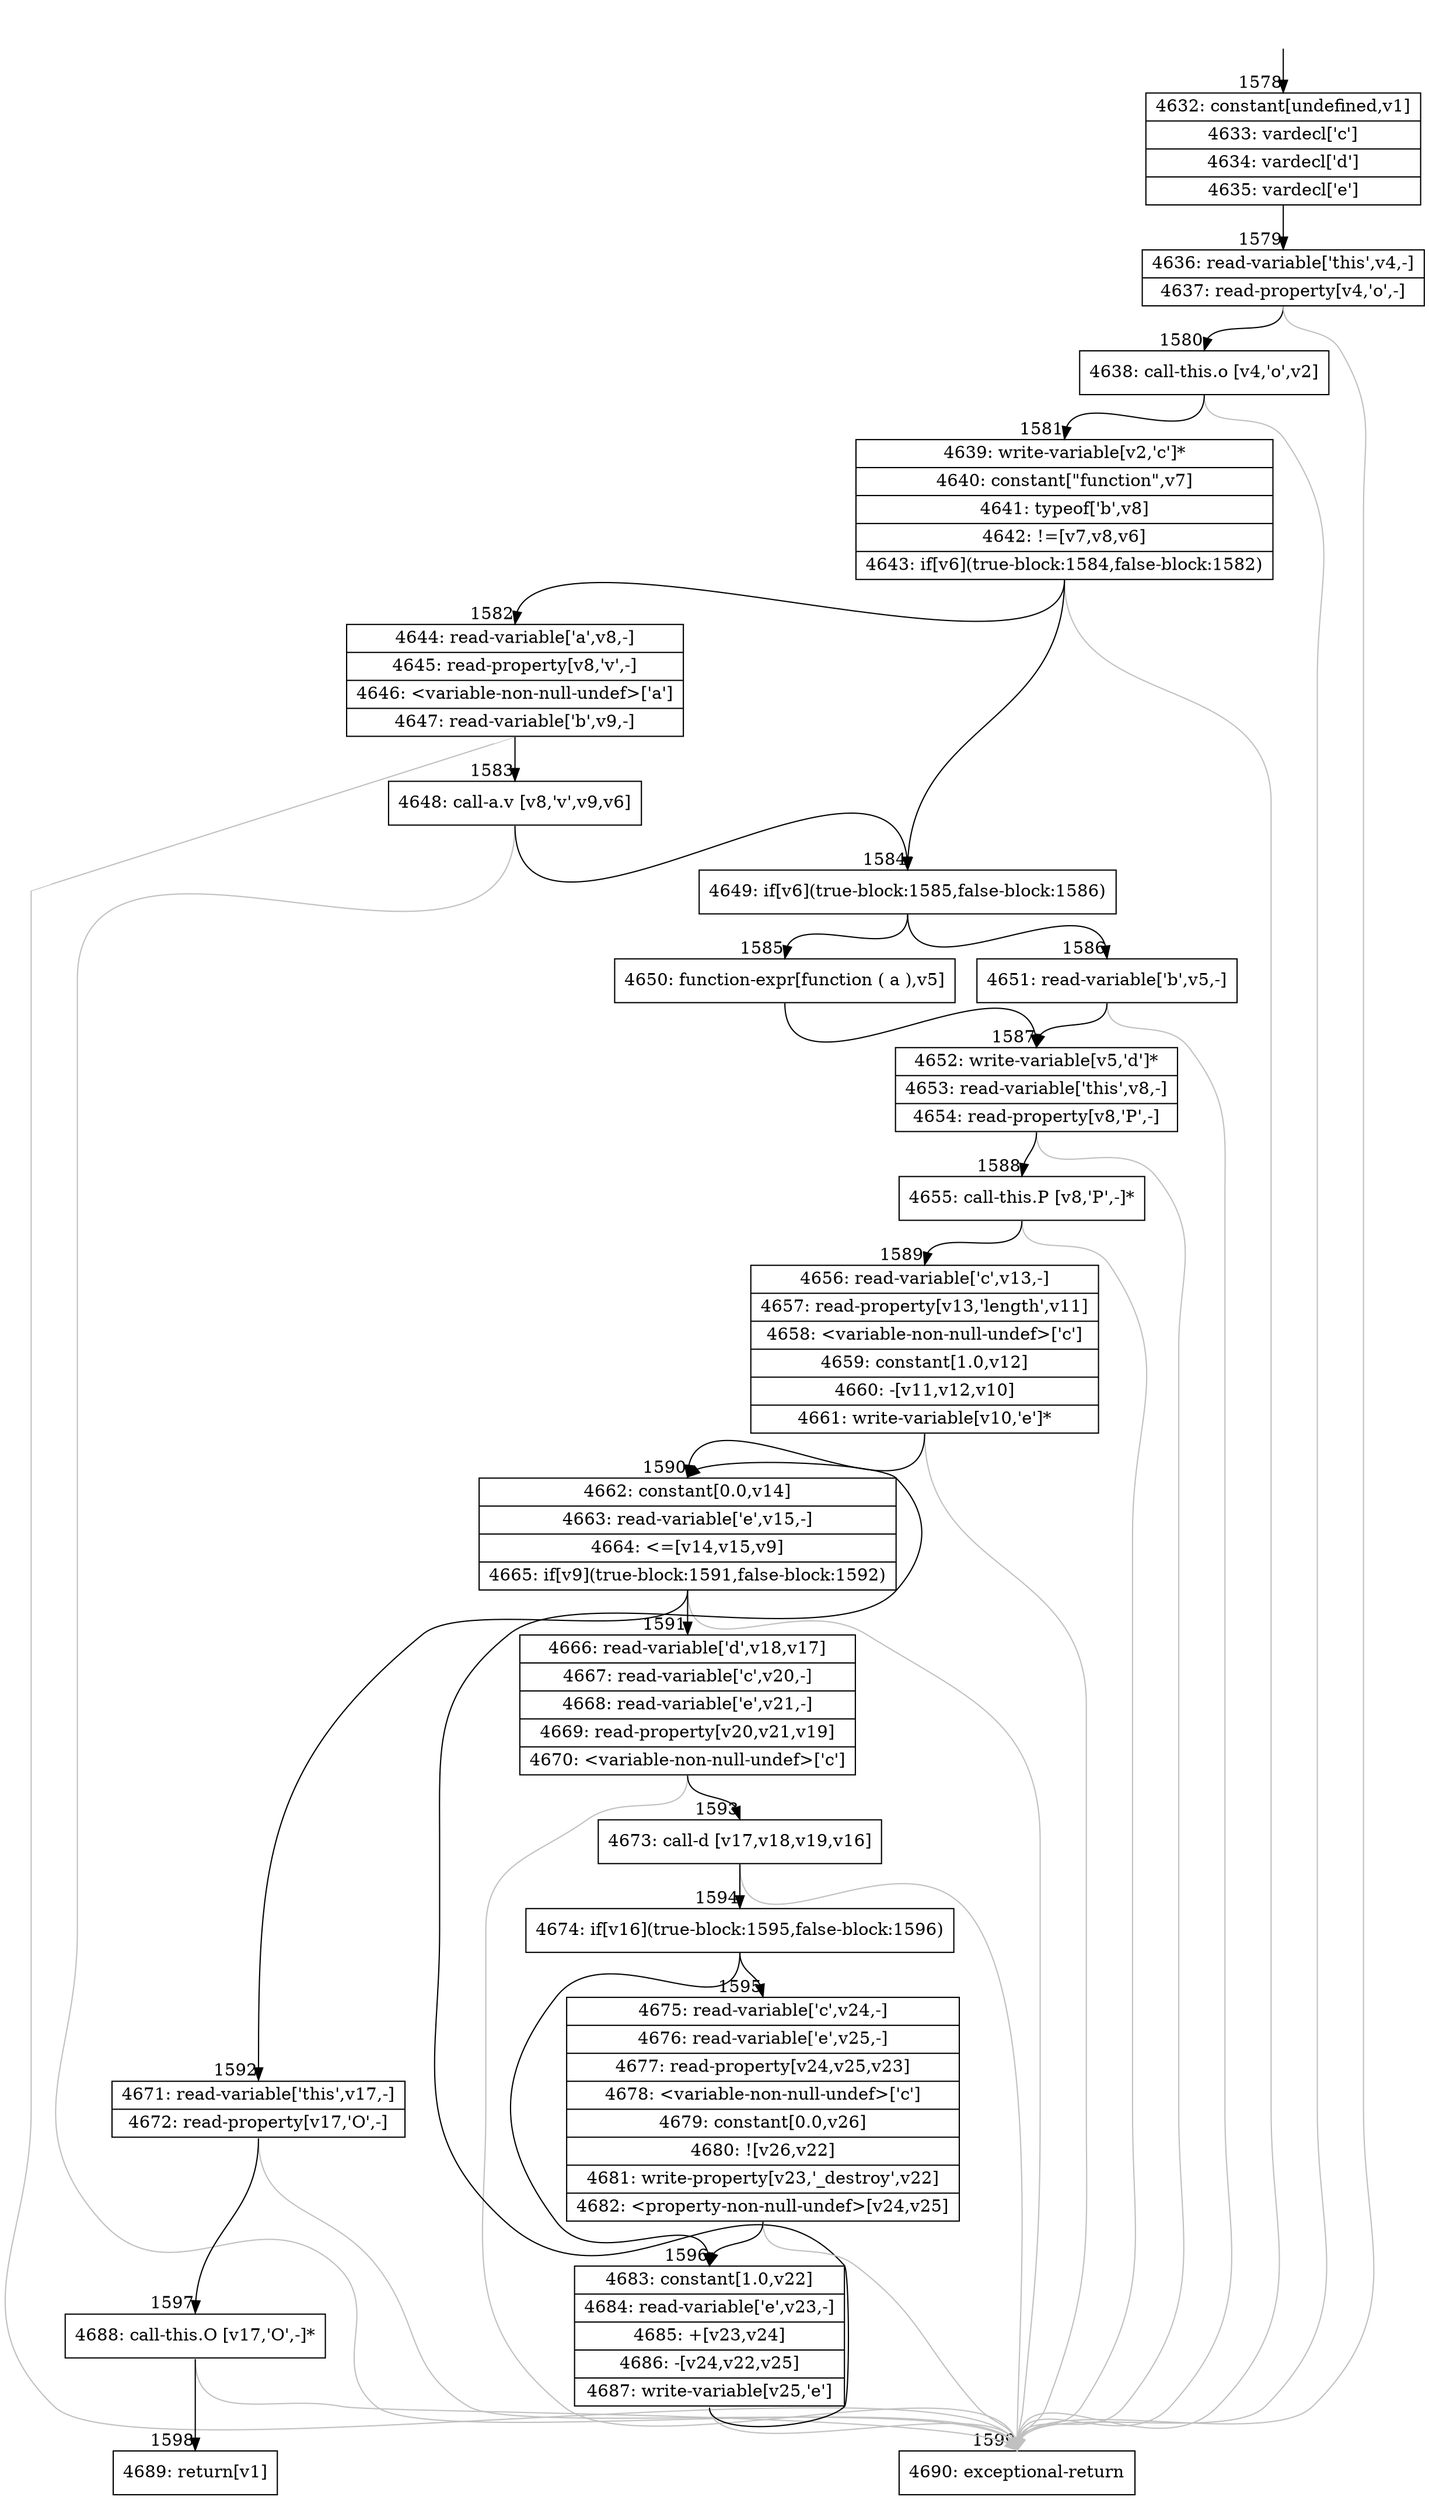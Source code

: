 digraph {
rankdir="TD"
BB_entry137[shape=none,label=""];
BB_entry137 -> BB1578 [tailport=s, headport=n, headlabel="    1578"]
BB1578 [shape=record label="{4632: constant[undefined,v1]|4633: vardecl['c']|4634: vardecl['d']|4635: vardecl['e']}" ] 
BB1578 -> BB1579 [tailport=s, headport=n, headlabel="      1579"]
BB1579 [shape=record label="{4636: read-variable['this',v4,-]|4637: read-property[v4,'o',-]}" ] 
BB1579 -> BB1580 [tailport=s, headport=n, headlabel="      1580"]
BB1579 -> BB1599 [tailport=s, headport=n, color=gray, headlabel="      1599"]
BB1580 [shape=record label="{4638: call-this.o [v4,'o',v2]}" ] 
BB1580 -> BB1581 [tailport=s, headport=n, headlabel="      1581"]
BB1580 -> BB1599 [tailport=s, headport=n, color=gray]
BB1581 [shape=record label="{4639: write-variable[v2,'c']*|4640: constant[\"function\",v7]|4641: typeof['b',v8]|4642: !=[v7,v8,v6]|4643: if[v6](true-block:1584,false-block:1582)}" ] 
BB1581 -> BB1584 [tailport=s, headport=n, headlabel="      1584"]
BB1581 -> BB1582 [tailport=s, headport=n, headlabel="      1582"]
BB1581 -> BB1599 [tailport=s, headport=n, color=gray]
BB1582 [shape=record label="{4644: read-variable['a',v8,-]|4645: read-property[v8,'v',-]|4646: \<variable-non-null-undef\>['a']|4647: read-variable['b',v9,-]}" ] 
BB1582 -> BB1583 [tailport=s, headport=n, headlabel="      1583"]
BB1582 -> BB1599 [tailport=s, headport=n, color=gray]
BB1583 [shape=record label="{4648: call-a.v [v8,'v',v9,v6]}" ] 
BB1583 -> BB1584 [tailport=s, headport=n]
BB1583 -> BB1599 [tailport=s, headport=n, color=gray]
BB1584 [shape=record label="{4649: if[v6](true-block:1585,false-block:1586)}" ] 
BB1584 -> BB1585 [tailport=s, headport=n, headlabel="      1585"]
BB1584 -> BB1586 [tailport=s, headport=n, headlabel="      1586"]
BB1585 [shape=record label="{4650: function-expr[function ( a ),v5]}" ] 
BB1585 -> BB1587 [tailport=s, headport=n, headlabel="      1587"]
BB1586 [shape=record label="{4651: read-variable['b',v5,-]}" ] 
BB1586 -> BB1587 [tailport=s, headport=n]
BB1586 -> BB1599 [tailport=s, headport=n, color=gray]
BB1587 [shape=record label="{4652: write-variable[v5,'d']*|4653: read-variable['this',v8,-]|4654: read-property[v8,'P',-]}" ] 
BB1587 -> BB1588 [tailport=s, headport=n, headlabel="      1588"]
BB1587 -> BB1599 [tailport=s, headport=n, color=gray]
BB1588 [shape=record label="{4655: call-this.P [v8,'P',-]*}" ] 
BB1588 -> BB1589 [tailport=s, headport=n, headlabel="      1589"]
BB1588 -> BB1599 [tailport=s, headport=n, color=gray]
BB1589 [shape=record label="{4656: read-variable['c',v13,-]|4657: read-property[v13,'length',v11]|4658: \<variable-non-null-undef\>['c']|4659: constant[1.0,v12]|4660: -[v11,v12,v10]|4661: write-variable[v10,'e']*}" ] 
BB1589 -> BB1590 [tailport=s, headport=n, headlabel="      1590"]
BB1589 -> BB1599 [tailport=s, headport=n, color=gray]
BB1590 [shape=record label="{4662: constant[0.0,v14]|4663: read-variable['e',v15,-]|4664: \<=[v14,v15,v9]|4665: if[v9](true-block:1591,false-block:1592)}" ] 
BB1590 -> BB1591 [tailport=s, headport=n, headlabel="      1591"]
BB1590 -> BB1592 [tailport=s, headport=n, headlabel="      1592"]
BB1590 -> BB1599 [tailport=s, headport=n, color=gray]
BB1591 [shape=record label="{4666: read-variable['d',v18,v17]|4667: read-variable['c',v20,-]|4668: read-variable['e',v21,-]|4669: read-property[v20,v21,v19]|4670: \<variable-non-null-undef\>['c']}" ] 
BB1591 -> BB1593 [tailport=s, headport=n, headlabel="      1593"]
BB1591 -> BB1599 [tailport=s, headport=n, color=gray]
BB1592 [shape=record label="{4671: read-variable['this',v17,-]|4672: read-property[v17,'O',-]}" ] 
BB1592 -> BB1597 [tailport=s, headport=n, headlabel="      1597"]
BB1592 -> BB1599 [tailport=s, headport=n, color=gray]
BB1593 [shape=record label="{4673: call-d [v17,v18,v19,v16]}" ] 
BB1593 -> BB1594 [tailport=s, headport=n, headlabel="      1594"]
BB1593 -> BB1599 [tailport=s, headport=n, color=gray]
BB1594 [shape=record label="{4674: if[v16](true-block:1595,false-block:1596)}" ] 
BB1594 -> BB1596 [tailport=s, headport=n, headlabel="      1596"]
BB1594 -> BB1595 [tailport=s, headport=n, headlabel="      1595"]
BB1595 [shape=record label="{4675: read-variable['c',v24,-]|4676: read-variable['e',v25,-]|4677: read-property[v24,v25,v23]|4678: \<variable-non-null-undef\>['c']|4679: constant[0.0,v26]|4680: ![v26,v22]|4681: write-property[v23,'_destroy',v22]|4682: \<property-non-null-undef\>[v24,v25]}" ] 
BB1595 -> BB1596 [tailport=s, headport=n]
BB1595 -> BB1599 [tailport=s, headport=n, color=gray]
BB1596 [shape=record label="{4683: constant[1.0,v22]|4684: read-variable['e',v23,-]|4685: +[v23,v24]|4686: -[v24,v22,v25]|4687: write-variable[v25,'e']}" ] 
BB1596 -> BB1590 [tailport=s, headport=n]
BB1596 -> BB1599 [tailport=s, headport=n, color=gray]
BB1597 [shape=record label="{4688: call-this.O [v17,'O',-]*}" ] 
BB1597 -> BB1598 [tailport=s, headport=n, headlabel="      1598"]
BB1597 -> BB1599 [tailport=s, headport=n, color=gray]
BB1598 [shape=record label="{4689: return[v1]}" ] 
BB1599 [shape=record label="{4690: exceptional-return}" ] 
}
